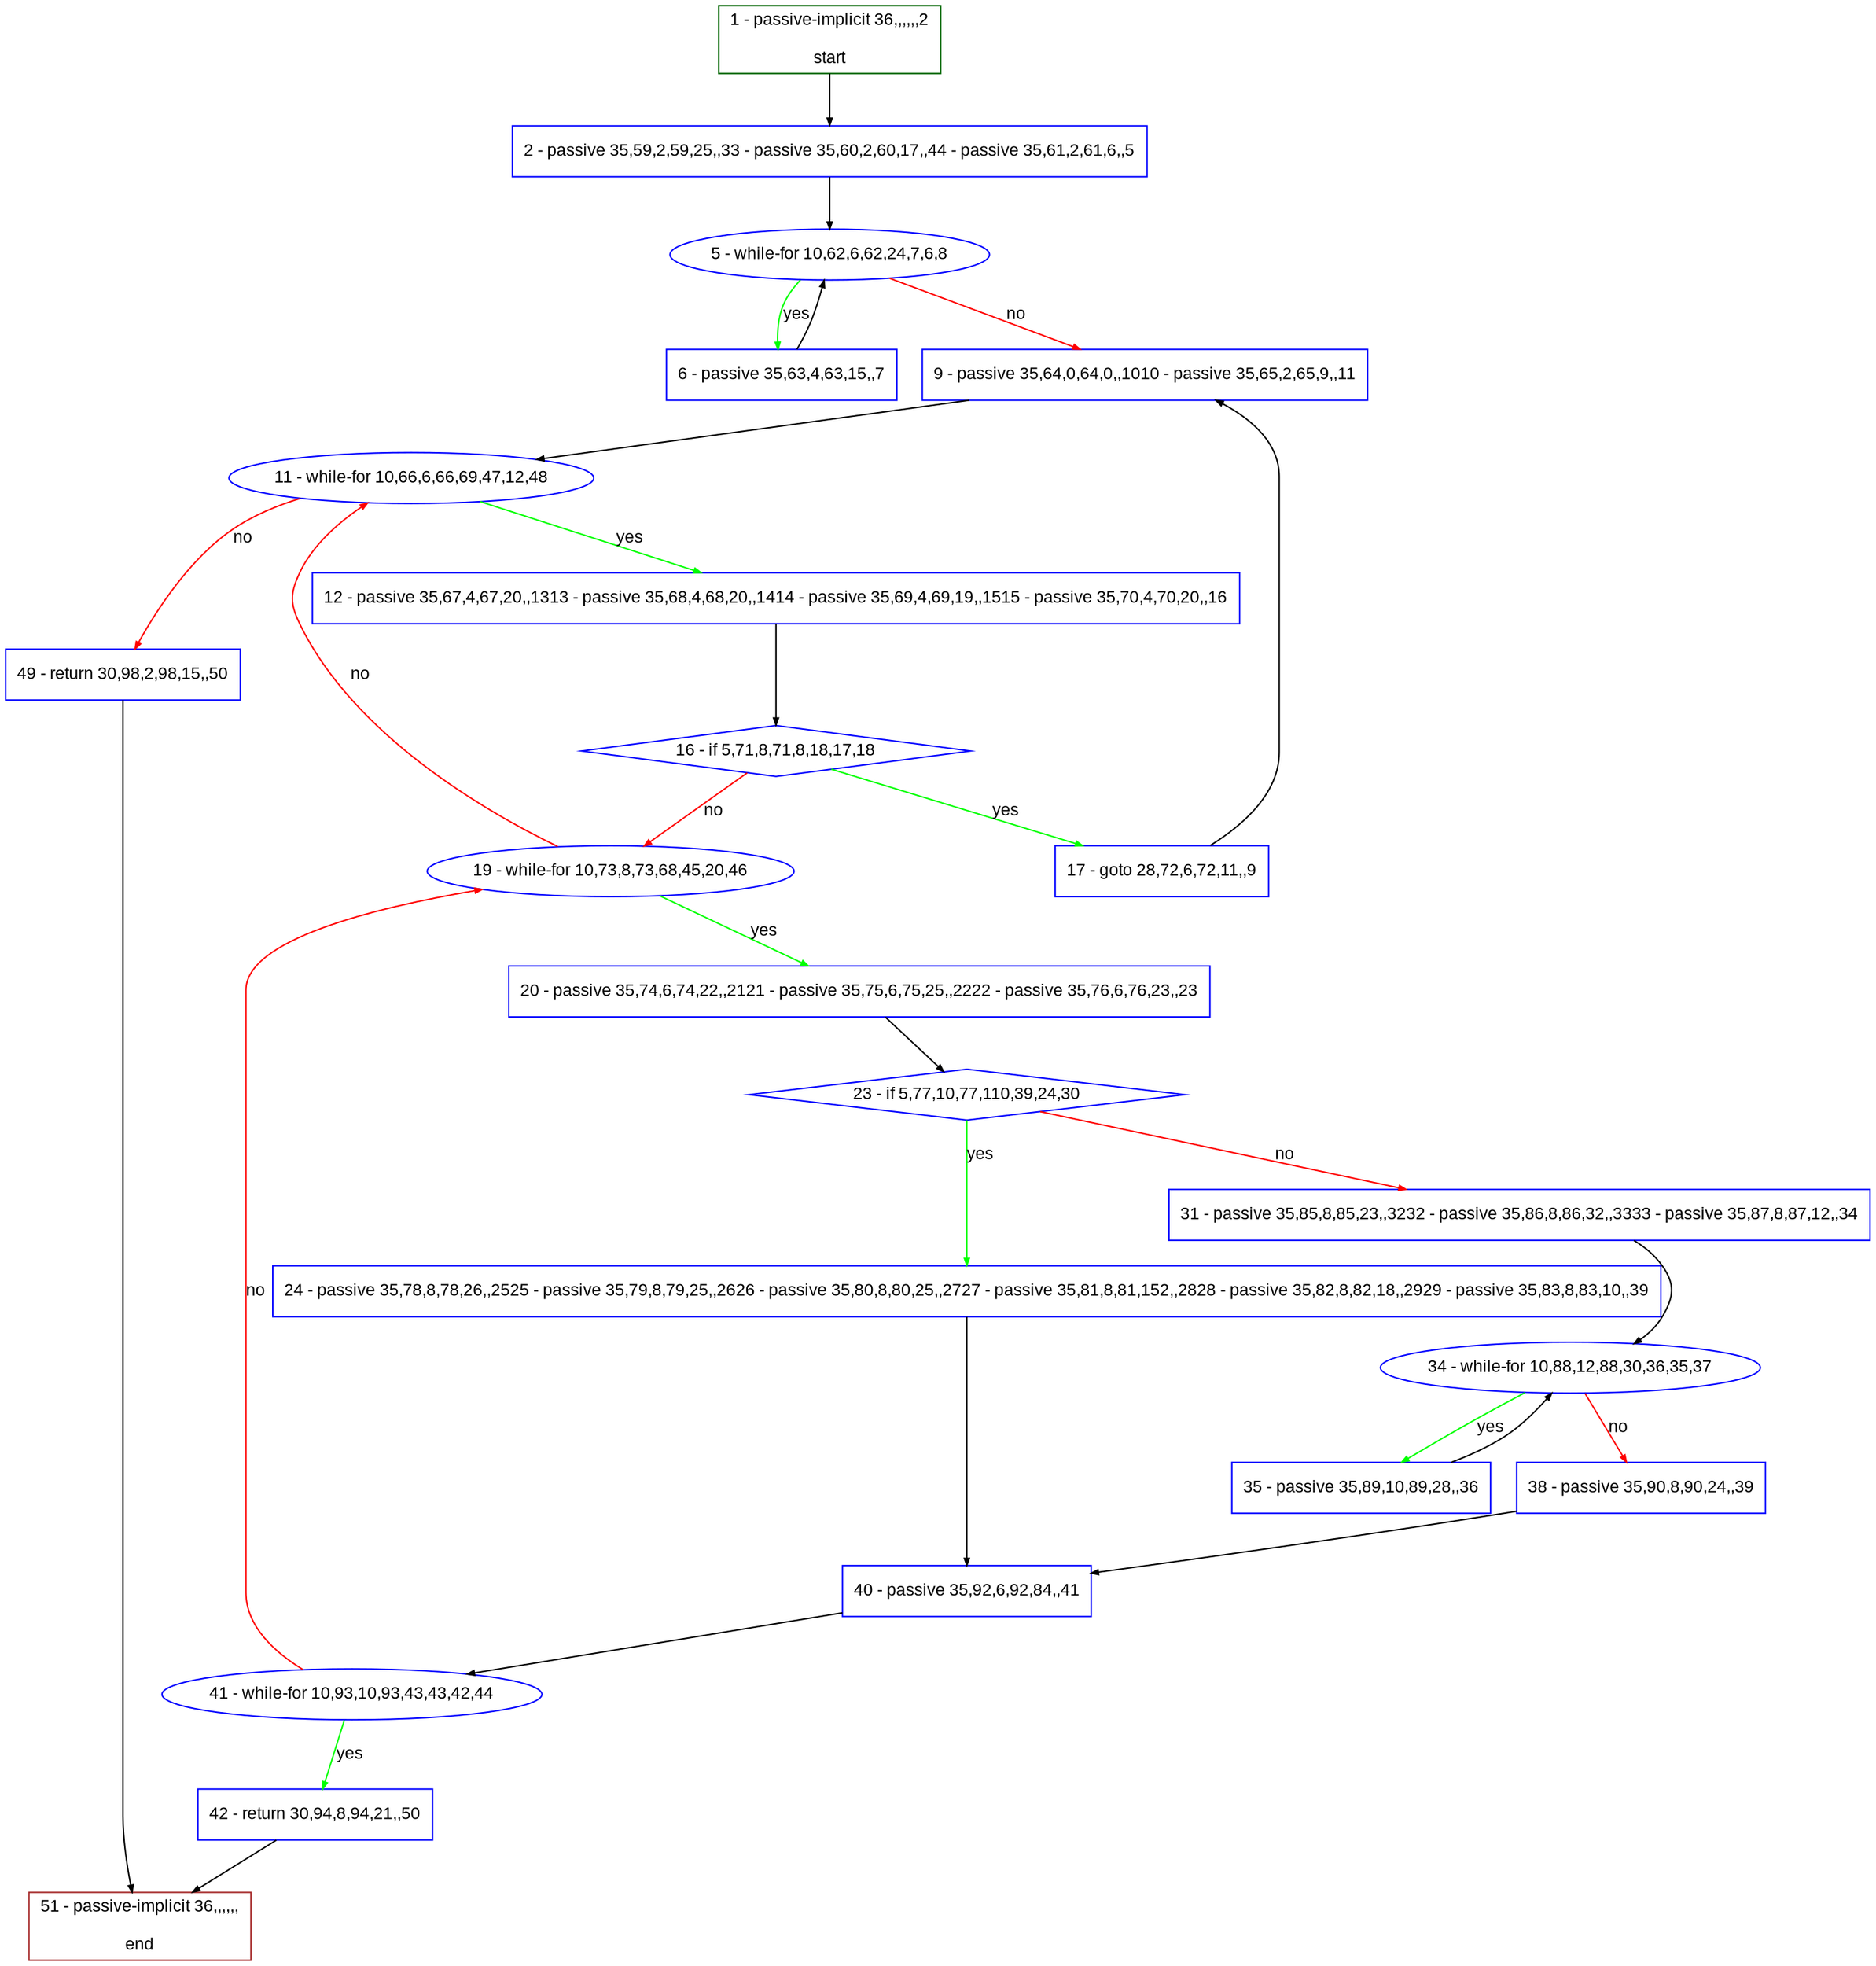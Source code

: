 digraph "" {
  graph [pack="true", label="", fontsize="12", packmode="clust", fontname="Arial", fillcolor="#FFFFCC", bgcolor="white", style="rounded,filled", compound="true"];
  node [node_initialized="no", label="", color="grey", fontsize="12", fillcolor="white", fontname="Arial", style="filled", shape="rectangle", compound="true", fixedsize="false"];
  edge [fontcolor="black", arrowhead="normal", arrowtail="none", arrowsize="0.5", ltail="", label="", color="black", fontsize="12", lhead="", fontname="Arial", dir="forward", compound="true"];
  __N1 [label="2 - passive 35,59,2,59,25,,33 - passive 35,60,2,60,17,,44 - passive 35,61,2,61,6,,5", color="#0000ff", fillcolor="#ffffff", style="filled", shape="box"];
  __N2 [label="1 - passive-implicit 36,,,,,,2\n\nstart", color="#006400", fillcolor="#ffffff", style="filled", shape="box"];
  __N3 [label="5 - while-for 10,62,6,62,24,7,6,8", color="#0000ff", fillcolor="#ffffff", style="filled", shape="oval"];
  __N4 [label="6 - passive 35,63,4,63,15,,7", color="#0000ff", fillcolor="#ffffff", style="filled", shape="box"];
  __N5 [label="9 - passive 35,64,0,64,0,,1010 - passive 35,65,2,65,9,,11", color="#0000ff", fillcolor="#ffffff", style="filled", shape="box"];
  __N6 [label="11 - while-for 10,66,6,66,69,47,12,48", color="#0000ff", fillcolor="#ffffff", style="filled", shape="oval"];
  __N7 [label="12 - passive 35,67,4,67,20,,1313 - passive 35,68,4,68,20,,1414 - passive 35,69,4,69,19,,1515 - passive 35,70,4,70,20,,16", color="#0000ff", fillcolor="#ffffff", style="filled", shape="box"];
  __N8 [label="49 - return 30,98,2,98,15,,50", color="#0000ff", fillcolor="#ffffff", style="filled", shape="box"];
  __N9 [label="16 - if 5,71,8,71,8,18,17,18", color="#0000ff", fillcolor="#ffffff", style="filled", shape="diamond"];
  __N10 [label="17 - goto 28,72,6,72,11,,9", color="#0000ff", fillcolor="#ffffff", style="filled", shape="box"];
  __N11 [label="19 - while-for 10,73,8,73,68,45,20,46", color="#0000ff", fillcolor="#ffffff", style="filled", shape="oval"];
  __N12 [label="20 - passive 35,74,6,74,22,,2121 - passive 35,75,6,75,25,,2222 - passive 35,76,6,76,23,,23", color="#0000ff", fillcolor="#ffffff", style="filled", shape="box"];
  __N13 [label="23 - if 5,77,10,77,110,39,24,30", color="#0000ff", fillcolor="#ffffff", style="filled", shape="diamond"];
  __N14 [label="24 - passive 35,78,8,78,26,,2525 - passive 35,79,8,79,25,,2626 - passive 35,80,8,80,25,,2727 - passive 35,81,8,81,152,,2828 - passive 35,82,8,82,18,,2929 - passive 35,83,8,83,10,,39", color="#0000ff", fillcolor="#ffffff", style="filled", shape="box"];
  __N15 [label="31 - passive 35,85,8,85,23,,3232 - passive 35,86,8,86,32,,3333 - passive 35,87,8,87,12,,34", color="#0000ff", fillcolor="#ffffff", style="filled", shape="box"];
  __N16 [label="40 - passive 35,92,6,92,84,,41", color="#0000ff", fillcolor="#ffffff", style="filled", shape="box"];
  __N17 [label="34 - while-for 10,88,12,88,30,36,35,37", color="#0000ff", fillcolor="#ffffff", style="filled", shape="oval"];
  __N18 [label="35 - passive 35,89,10,89,28,,36", color="#0000ff", fillcolor="#ffffff", style="filled", shape="box"];
  __N19 [label="38 - passive 35,90,8,90,24,,39", color="#0000ff", fillcolor="#ffffff", style="filled", shape="box"];
  __N20 [label="41 - while-for 10,93,10,93,43,43,42,44", color="#0000ff", fillcolor="#ffffff", style="filled", shape="oval"];
  __N21 [label="42 - return 30,94,8,94,21,,50", color="#0000ff", fillcolor="#ffffff", style="filled", shape="box"];
  __N22 [label="51 - passive-implicit 36,,,,,,\n\nend", color="#a52a2a", fillcolor="#ffffff", style="filled", shape="box"];
  __N2 -> __N1 [arrowhead="normal", arrowtail="none", color="#000000", label="", dir="forward"];
  __N1 -> __N3 [arrowhead="normal", arrowtail="none", color="#000000", label="", dir="forward"];
  __N3 -> __N4 [arrowhead="normal", arrowtail="none", color="#00ff00", label="yes", dir="forward"];
  __N4 -> __N3 [arrowhead="normal", arrowtail="none", color="#000000", label="", dir="forward"];
  __N3 -> __N5 [arrowhead="normal", arrowtail="none", color="#ff0000", label="no", dir="forward"];
  __N5 -> __N6 [arrowhead="normal", arrowtail="none", color="#000000", label="", dir="forward"];
  __N6 -> __N7 [arrowhead="normal", arrowtail="none", color="#00ff00", label="yes", dir="forward"];
  __N6 -> __N8 [arrowhead="normal", arrowtail="none", color="#ff0000", label="no", dir="forward"];
  __N7 -> __N9 [arrowhead="normal", arrowtail="none", color="#000000", label="", dir="forward"];
  __N9 -> __N10 [arrowhead="normal", arrowtail="none", color="#00ff00", label="yes", dir="forward"];
  __N9 -> __N11 [arrowhead="normal", arrowtail="none", color="#ff0000", label="no", dir="forward"];
  __N10 -> __N5 [arrowhead="normal", arrowtail="none", color="#000000", label="", dir="forward"];
  __N11 -> __N6 [arrowhead="normal", arrowtail="none", color="#ff0000", label="no", dir="forward"];
  __N11 -> __N12 [arrowhead="normal", arrowtail="none", color="#00ff00", label="yes", dir="forward"];
  __N12 -> __N13 [arrowhead="normal", arrowtail="none", color="#000000", label="", dir="forward"];
  __N13 -> __N14 [arrowhead="normal", arrowtail="none", color="#00ff00", label="yes", dir="forward"];
  __N13 -> __N15 [arrowhead="normal", arrowtail="none", color="#ff0000", label="no", dir="forward"];
  __N14 -> __N16 [arrowhead="normal", arrowtail="none", color="#000000", label="", dir="forward"];
  __N15 -> __N17 [arrowhead="normal", arrowtail="none", color="#000000", label="", dir="forward"];
  __N17 -> __N18 [arrowhead="normal", arrowtail="none", color="#00ff00", label="yes", dir="forward"];
  __N18 -> __N17 [arrowhead="normal", arrowtail="none", color="#000000", label="", dir="forward"];
  __N17 -> __N19 [arrowhead="normal", arrowtail="none", color="#ff0000", label="no", dir="forward"];
  __N19 -> __N16 [arrowhead="normal", arrowtail="none", color="#000000", label="", dir="forward"];
  __N16 -> __N20 [arrowhead="normal", arrowtail="none", color="#000000", label="", dir="forward"];
  __N20 -> __N11 [arrowhead="normal", arrowtail="none", color="#ff0000", label="no", dir="forward"];
  __N20 -> __N21 [arrowhead="normal", arrowtail="none", color="#00ff00", label="yes", dir="forward"];
  __N21 -> __N22 [arrowhead="normal", arrowtail="none", color="#000000", label="", dir="forward"];
  __N8 -> __N22 [arrowhead="normal", arrowtail="none", color="#000000", label="", dir="forward"];
}
